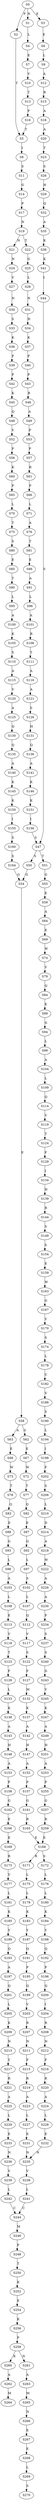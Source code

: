 strict digraph  {
	S0 -> S1 [ label = N ];
	S0 -> S2 [ label = P ];
	S0 -> S3 [ label = E ];
	S1 -> S4 [ label = L ];
	S2 -> S5 [ label = T ];
	S3 -> S6 [ label = E ];
	S4 -> S7 [ label = E ];
	S5 -> S8 [ label = I ];
	S6 -> S9 [ label = L ];
	S7 -> S10 [ label = V ];
	S8 -> S11 [ label = S ];
	S9 -> S12 [ label = A ];
	S10 -> S13 [ label = T ];
	S11 -> S14 [ label = G ];
	S12 -> S15 [ label = R ];
	S13 -> S16 [ label = P ];
	S14 -> S17 [ label = P ];
	S15 -> S18 [ label = A ];
	S16 -> S5 [ label = T ];
	S17 -> S19 [ label = N ];
	S18 -> S20 [ label = A ];
	S19 -> S21 [ label = N ];
	S19 -> S22 [ label = T ];
	S20 -> S23 [ label = T ];
	S21 -> S24 [ label = N ];
	S22 -> S25 [ label = G ];
	S23 -> S26 [ label = S ];
	S24 -> S27 [ label = V ];
	S25 -> S28 [ label = L ];
	S26 -> S29 [ label = H ];
	S27 -> S30 [ label = N ];
	S28 -> S31 [ label = N ];
	S29 -> S32 [ label = Q ];
	S30 -> S33 [ label = S ];
	S31 -> S34 [ label = H ];
	S32 -> S35 [ label = A ];
	S33 -> S36 [ label = K ];
	S34 -> S37 [ label = K ];
	S35 -> S38 [ label = K ];
	S36 -> S39 [ label = P ];
	S37 -> S40 [ label = P ];
	S38 -> S41 [ label = K ];
	S39 -> S42 [ label = P ];
	S40 -> S43 [ label = P ];
	S41 -> S44 [ label = I ];
	S42 -> S45 [ label = K ];
	S43 -> S46 [ label = R ];
	S44 -> S47 [ label = S ];
	S45 -> S48 [ label = Q ];
	S46 -> S49 [ label = A ];
	S47 -> S50 [ label = S ];
	S47 -> S51 [ label = T ];
	S48 -> S52 [ label = V ];
	S49 -> S53 [ label = P ];
	S50 -> S54 [ label = G ];
	S51 -> S55 [ label = G ];
	S52 -> S56 [ label = P ];
	S53 -> S57 [ label = P ];
	S54 -> S58 [ label = E ];
	S55 -> S59 [ label = E ];
	S56 -> S60 [ label = K ];
	S57 -> S61 [ label = R ];
	S58 -> S62 [ label = S ];
	S58 -> S63 [ label = A ];
	S59 -> S64 [ label = A ];
	S60 -> S65 [ label = P ];
	S61 -> S66 [ label = P ];
	S62 -> S67 [ label = E ];
	S63 -> S68 [ label = E ];
	S64 -> S69 [ label = E ];
	S65 -> S70 [ label = L ];
	S66 -> S71 [ label = L ];
	S67 -> S72 [ label = W ];
	S68 -> S73 [ label = W ];
	S69 -> S74 [ label = W ];
	S70 -> S75 [ label = T ];
	S71 -> S76 [ label = A ];
	S72 -> S77 [ label = T ];
	S73 -> S78 [ label = T ];
	S74 -> S79 [ label = V ];
	S75 -> S80 [ label = S ];
	S76 -> S81 [ label = T ];
	S77 -> S82 [ label = Q ];
	S78 -> S83 [ label = Q ];
	S79 -> S84 [ label = Q ];
	S80 -> S85 [ label = E ];
	S81 -> S86 [ label = E ];
	S82 -> S87 [ label = E ];
	S83 -> S88 [ label = E ];
	S84 -> S89 [ label = E ];
	S85 -> S90 [ label = T ];
	S86 -> S91 [ label = A ];
	S87 -> S92 [ label = G ];
	S88 -> S93 [ label = G ];
	S89 -> S94 [ label = G ];
	S90 -> S95 [ label = L ];
	S91 -> S96 [ label = L ];
	S92 -> S97 [ label = L ];
	S93 -> S98 [ label = L ];
	S94 -> S99 [ label = L ];
	S95 -> S100 [ label = A ];
	S96 -> S101 [ label = A ];
	S97 -> S102 [ label = S ];
	S98 -> S103 [ label = A ];
	S99 -> S104 [ label = A ];
	S100 -> S105 [ label = K ];
	S101 -> S106 [ label = R ];
	S102 -> S107 [ label = L ];
	S103 -> S108 [ label = L ];
	S104 -> S109 [ label = L ];
	S105 -> S110 [ label = S ];
	S106 -> S111 [ label = T ];
	S107 -> S112 [ label = Q ];
	S108 -> S113 [ label = E ];
	S109 -> S114 [ label = Q ];
	S110 -> S115 [ label = A ];
	S111 -> S116 [ label = A ];
	S112 -> S117 [ label = V ];
	S113 -> S118 [ label = V ];
	S114 -> S119 [ label = V ];
	S115 -> S120 [ label = V ];
	S116 -> S121 [ label = A ];
	S117 -> S122 [ label = S ];
	S118 -> S123 [ label = T ];
	S119 -> S124 [ label = T ];
	S120 -> S125 [ label = A ];
	S121 -> S126 [ label = S ];
	S122 -> S127 [ label = F ];
	S123 -> S128 [ label = F ];
	S124 -> S129 [ label = F ];
	S125 -> S130 [ label = Q ];
	S126 -> S131 [ label = H ];
	S127 -> S132 [ label = M ];
	S128 -> S133 [ label = L ];
	S129 -> S134 [ label = I ];
	S130 -> S135 [ label = Q ];
	S131 -> S136 [ label = Q ];
	S132 -> S137 [ label = K ];
	S133 -> S138 [ label = K ];
	S134 -> S139 [ label = H ];
	S135 -> S140 [ label = A ];
	S136 -> S141 [ label = A ];
	S137 -> S142 [ label = A ];
	S138 -> S143 [ label = A ];
	S139 -> S144 [ label = R ];
	S140 -> S145 [ label = K ];
	S141 -> S146 [ label = K ];
	S142 -> S147 [ label = H ];
	S143 -> S148 [ label = H ];
	S144 -> S149 [ label = S ];
	S145 -> S150 [ label = K ];
	S146 -> S151 [ label = K ];
	S147 -> S152 [ label = A ];
	S148 -> S153 [ label = A ];
	S149 -> S154 [ label = S ];
	S150 -> S155 [ label = I ];
	S151 -> S156 [ label = I ];
	S152 -> S157 [ label = P ];
	S153 -> S158 [ label = P ];
	S154 -> S159 [ label = E ];
	S155 -> S160 [ label = S ];
	S156 -> S47 [ label = S ];
	S157 -> S161 [ label = G ];
	S158 -> S162 [ label = G ];
	S159 -> S163 [ label = W ];
	S160 -> S164 [ label = S ];
	S161 -> S165 [ label = R ];
	S162 -> S166 [ label = E ];
	S163 -> S167 [ label = G ];
	S164 -> S54 [ label = G ];
	S165 -> S168 [ label = E ];
	S166 -> S169 [ label = E ];
	S167 -> S170 [ label = V ];
	S168 -> S171 [ label = R ];
	S168 -> S172 [ label = S ];
	S169 -> S173 [ label = R ];
	S170 -> S174 [ label = S ];
	S171 -> S175 [ label = L ];
	S172 -> S176 [ label = L ];
	S173 -> S177 [ label = V ];
	S174 -> S178 [ label = L ];
	S175 -> S179 [ label = L ];
	S176 -> S180 [ label = L ];
	S177 -> S181 [ label = L ];
	S178 -> S182 [ label = C ];
	S179 -> S183 [ label = K ];
	S180 -> S184 [ label = K ];
	S181 -> S185 [ label = K ];
	S182 -> S186 [ label = V ];
	S183 -> S187 [ label = Y ];
	S184 -> S188 [ label = Y ];
	S185 -> S189 [ label = Y ];
	S186 -> S190 [ label = S ];
	S187 -> S191 [ label = Q ];
	S188 -> S192 [ label = Q ];
	S189 -> S193 [ label = Q ];
	S190 -> S194 [ label = L ];
	S191 -> S195 [ label = P ];
	S192 -> S196 [ label = P ];
	S193 -> S197 [ label = A ];
	S194 -> S198 [ label = I ];
	S195 -> S199 [ label = Q ];
	S196 -> S200 [ label = Q ];
	S197 -> S201 [ label = Q ];
	S198 -> S202 [ label = F ];
	S199 -> S203 [ label = V ];
	S200 -> S204 [ label = I ];
	S201 -> S205 [ label = L ];
	S202 -> S206 [ label = S ];
	S203 -> S207 [ label = R ];
	S204 -> S208 [ label = R ];
	S205 -> S209 [ label = K ];
	S206 -> S210 [ label = L ];
	S207 -> S211 [ label = N ];
	S208 -> S212 [ label = N ];
	S209 -> S213 [ label = N ];
	S210 -> S214 [ label = D ];
	S211 -> S215 [ label = F ];
	S212 -> S216 [ label = F ];
	S213 -> S217 [ label = Y ];
	S214 -> S218 [ label = A ];
	S215 -> S219 [ label = R ];
	S216 -> S220 [ label = R ];
	S217 -> S221 [ label = R ];
	S218 -> S222 [ label = W ];
	S219 -> S223 [ label = A ];
	S220 -> S224 [ label = A ];
	S221 -> S225 [ label = A ];
	S222 -> S226 [ label = A ];
	S223 -> S227 [ label = L ];
	S224 -> S228 [ label = L ];
	S225 -> S229 [ label = L ];
	S226 -> S230 [ label = A ];
	S227 -> S231 [ label = E ];
	S228 -> S232 [ label = E ];
	S229 -> S233 [ label = E ];
	S230 -> S234 [ label = P ];
	S231 -> S235 [ label = N ];
	S232 -> S235 [ label = N ];
	S233 -> S236 [ label = N ];
	S234 -> S237 [ label = S ];
	S235 -> S238 [ label = V ];
	S236 -> S239 [ label = V ];
	S237 -> S240 [ label = S ];
	S238 -> S241 [ label = L ];
	S239 -> S242 [ label = L ];
	S240 -> S243 [ label = G ];
	S241 -> S244 [ label = C ];
	S242 -> S244 [ label = C ];
	S243 -> S245 [ label = V ];
	S244 -> S246 [ label = M ];
	S245 -> S247 [ label = K ];
	S246 -> S248 [ label = P ];
	S247 -> S249 [ label = A ];
	S248 -> S250 [ label = T ];
	S249 -> S251 [ label = H ];
	S250 -> S252 [ label = K ];
	S251 -> S253 [ label = A ];
	S252 -> S254 [ label = E ];
	S253 -> S255 [ label = P ];
	S254 -> S256 [ label = K ];
	S255 -> S257 [ label = G ];
	S256 -> S258 [ label = P ];
	S257 -> S259 [ label = R ];
	S258 -> S260 [ label = K ];
	S258 -> S261 [ label = N ];
	S259 -> S168 [ label = E ];
	S260 -> S262 [ label = A ];
	S261 -> S263 [ label = A ];
	S262 -> S264 [ label = M ];
	S263 -> S265 [ label = M ];
	S265 -> S266 [ label = N ];
	S266 -> S267 [ label = E ];
	S267 -> S268 [ label = E ];
	S268 -> S269 [ label = L ];
	S269 -> S270 [ label = S ];
}
